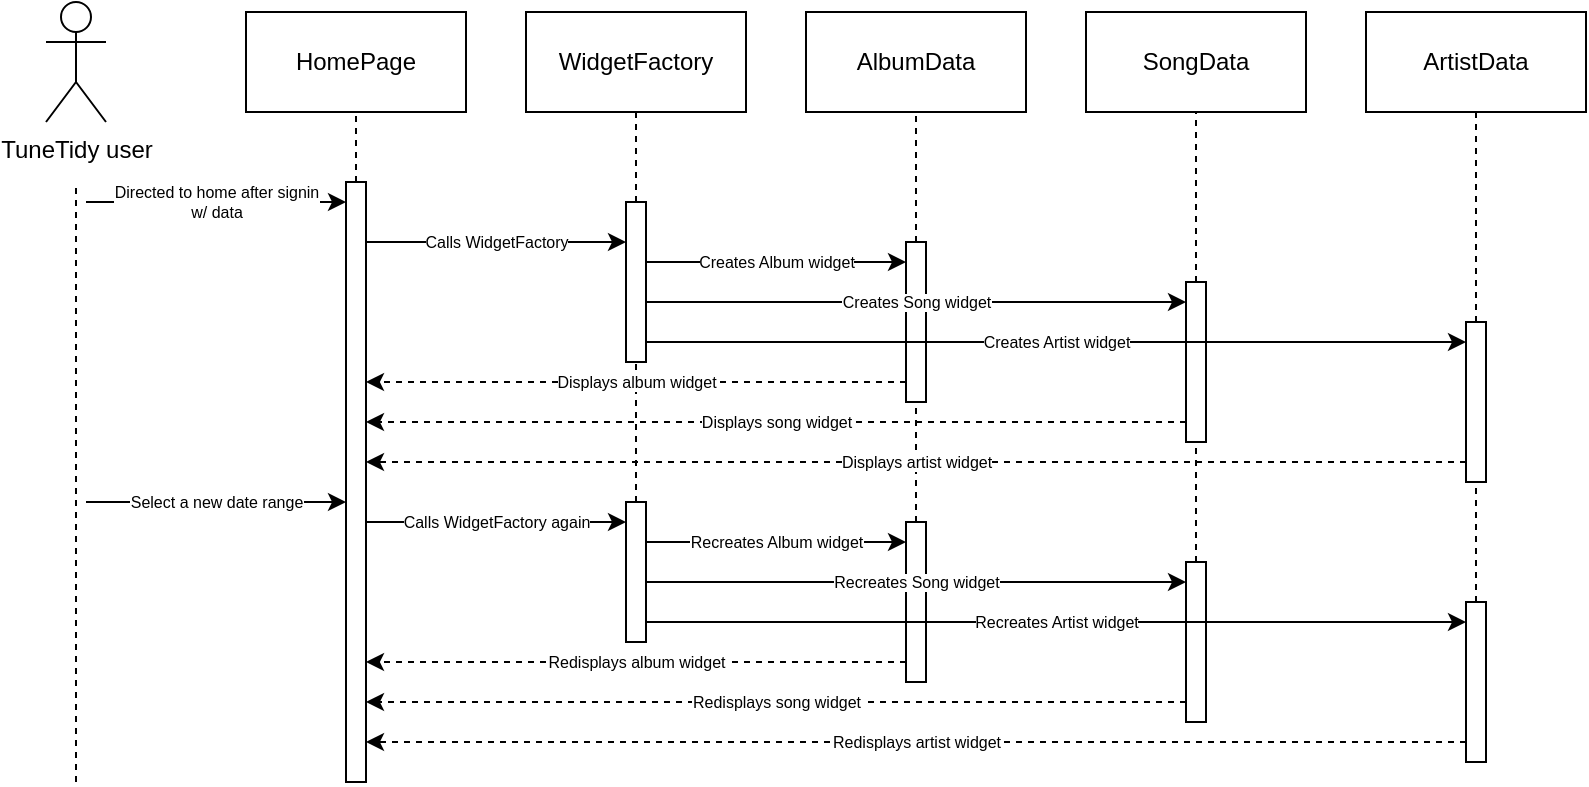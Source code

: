 <mxfile version="21.1.2" type="device">
  <diagram name="Page-1" id="2YBvvXClWsGukQMizWep">
    <mxGraphModel dx="980" dy="562" grid="1" gridSize="10" guides="1" tooltips="1" connect="1" arrows="1" fold="1" page="1" pageScale="1" pageWidth="850" pageHeight="1100" math="0" shadow="0">
      <root>
        <mxCell id="0" />
        <mxCell id="1" parent="0" />
        <mxCell id="E98mA0hf0uhJdHvam1qt-5" value="TuneTidy user" style="shape=umlActor;verticalLabelPosition=bottom;verticalAlign=top;html=1;outlineConnect=0;" parent="1" vertex="1">
          <mxGeometry x="160" y="30" width="30" height="60" as="geometry" />
        </mxCell>
        <mxCell id="E98mA0hf0uhJdHvam1qt-7" value="HomePage" style="html=1;whiteSpace=wrap;" parent="1" vertex="1">
          <mxGeometry x="260" y="35" width="110" height="50" as="geometry" />
        </mxCell>
        <mxCell id="E98mA0hf0uhJdHvam1qt-9" value="AlbumData" style="html=1;whiteSpace=wrap;" parent="1" vertex="1">
          <mxGeometry x="540" y="35" width="110" height="50" as="geometry" />
        </mxCell>
        <mxCell id="E98mA0hf0uhJdHvam1qt-12" value="" style="endArrow=none;dashed=1;html=1;rounded=0;" parent="1" edge="1">
          <mxGeometry width="50" height="50" relative="1" as="geometry">
            <mxPoint x="175" y="420" as="sourcePoint" />
            <mxPoint x="175" y="120" as="targetPoint" />
          </mxGeometry>
        </mxCell>
        <mxCell id="E98mA0hf0uhJdHvam1qt-13" value="" style="endArrow=none;dashed=1;html=1;rounded=0;entryX=0.5;entryY=1;entryDx=0;entryDy=0;" parent="1" target="E98mA0hf0uhJdHvam1qt-7" edge="1" source="4cCIE7STCx5JLXTlckev-36">
          <mxGeometry width="50" height="50" relative="1" as="geometry">
            <mxPoint x="315" y="440" as="sourcePoint" />
            <mxPoint x="314.76" y="120" as="targetPoint" />
          </mxGeometry>
        </mxCell>
        <mxCell id="E98mA0hf0uhJdHvam1qt-15" value="" style="endArrow=none;dashed=1;html=1;rounded=0;entryX=0.5;entryY=1;entryDx=0;entryDy=0;" parent="1" target="E98mA0hf0uhJdHvam1qt-9" edge="1" source="4cCIE7STCx5JLXTlckev-42">
          <mxGeometry width="50" height="50" relative="1" as="geometry">
            <mxPoint x="595" y="440" as="sourcePoint" />
            <mxPoint x="600" y="85" as="targetPoint" />
          </mxGeometry>
        </mxCell>
        <mxCell id="E98mA0hf0uhJdHvam1qt-17" value="" style="endArrow=classic;html=1;rounded=0;" parent="1" edge="1">
          <mxGeometry relative="1" as="geometry">
            <mxPoint x="180" y="130" as="sourcePoint" />
            <mxPoint x="310" y="130" as="targetPoint" />
          </mxGeometry>
        </mxCell>
        <mxCell id="E98mA0hf0uhJdHvam1qt-18" value="&lt;font style=&quot;font-size: 8px;&quot;&gt;Directed to home after signin&lt;br&gt;w/ data&lt;br&gt;&lt;/font&gt;" style="edgeLabel;resizable=0;html=1;align=center;verticalAlign=middle;fontSize=8;" parent="E98mA0hf0uhJdHvam1qt-17" connectable="0" vertex="1">
          <mxGeometry relative="1" as="geometry" />
        </mxCell>
        <mxCell id="E98mA0hf0uhJdHvam1qt-29" value="WidgetFactory" style="html=1;whiteSpace=wrap;" parent="1" vertex="1">
          <mxGeometry x="400" y="35" width="110" height="50" as="geometry" />
        </mxCell>
        <mxCell id="E98mA0hf0uhJdHvam1qt-30" value="" style="endArrow=none;dashed=1;html=1;rounded=0;entryX=0.5;entryY=1;entryDx=0;entryDy=0;" parent="1" target="E98mA0hf0uhJdHvam1qt-29" edge="1" source="4cCIE7STCx5JLXTlckev-38">
          <mxGeometry width="50" height="50" relative="1" as="geometry">
            <mxPoint x="455" y="440" as="sourcePoint" />
            <mxPoint x="460" y="85" as="targetPoint" />
          </mxGeometry>
        </mxCell>
        <mxCell id="4cCIE7STCx5JLXTlckev-1" value="" style="endArrow=classic;html=1;rounded=0;" edge="1" parent="1">
          <mxGeometry relative="1" as="geometry">
            <mxPoint x="320" y="150" as="sourcePoint" />
            <mxPoint x="450" y="150" as="targetPoint" />
          </mxGeometry>
        </mxCell>
        <mxCell id="4cCIE7STCx5JLXTlckev-2" value="&lt;font style=&quot;font-size: 8px;&quot;&gt;Calls WidgetFactory&lt;br&gt;&lt;/font&gt;" style="edgeLabel;resizable=0;html=1;align=center;verticalAlign=middle;fontSize=8;" connectable="0" vertex="1" parent="4cCIE7STCx5JLXTlckev-1">
          <mxGeometry relative="1" as="geometry" />
        </mxCell>
        <mxCell id="4cCIE7STCx5JLXTlckev-3" value="SongData" style="html=1;whiteSpace=wrap;" vertex="1" parent="1">
          <mxGeometry x="680" y="35" width="110" height="50" as="geometry" />
        </mxCell>
        <mxCell id="4cCIE7STCx5JLXTlckev-4" value="" style="endArrow=none;dashed=1;html=1;rounded=0;entryX=0.5;entryY=1;entryDx=0;entryDy=0;" edge="1" target="4cCIE7STCx5JLXTlckev-3" parent="1" source="4cCIE7STCx5JLXTlckev-45">
          <mxGeometry width="50" height="50" relative="1" as="geometry">
            <mxPoint x="735" y="440" as="sourcePoint" />
            <mxPoint x="740" y="85" as="targetPoint" />
          </mxGeometry>
        </mxCell>
        <mxCell id="4cCIE7STCx5JLXTlckev-5" value="ArtistData" style="html=1;whiteSpace=wrap;" vertex="1" parent="1">
          <mxGeometry x="820" y="35" width="110" height="50" as="geometry" />
        </mxCell>
        <mxCell id="4cCIE7STCx5JLXTlckev-6" value="" style="endArrow=none;dashed=1;html=1;rounded=0;entryX=0.5;entryY=1;entryDx=0;entryDy=0;" edge="1" target="4cCIE7STCx5JLXTlckev-5" parent="1" source="4cCIE7STCx5JLXTlckev-49">
          <mxGeometry width="50" height="50" relative="1" as="geometry">
            <mxPoint x="875" y="440" as="sourcePoint" />
            <mxPoint x="880" y="85" as="targetPoint" />
          </mxGeometry>
        </mxCell>
        <mxCell id="4cCIE7STCx5JLXTlckev-7" value="" style="endArrow=classic;html=1;rounded=0;" edge="1" parent="1">
          <mxGeometry relative="1" as="geometry">
            <mxPoint x="460" y="160" as="sourcePoint" />
            <mxPoint x="590" y="160" as="targetPoint" />
          </mxGeometry>
        </mxCell>
        <mxCell id="4cCIE7STCx5JLXTlckev-8" value="&lt;font style=&quot;font-size: 8px;&quot;&gt;Creates Album widget&lt;br&gt;&lt;/font&gt;" style="edgeLabel;resizable=0;html=1;align=center;verticalAlign=middle;fontSize=8;" connectable="0" vertex="1" parent="4cCIE7STCx5JLXTlckev-7">
          <mxGeometry relative="1" as="geometry" />
        </mxCell>
        <mxCell id="4cCIE7STCx5JLXTlckev-17" value="" style="endArrow=classic;html=1;rounded=0;dashed=1;" edge="1" parent="1">
          <mxGeometry relative="1" as="geometry">
            <mxPoint x="730" y="240" as="sourcePoint" />
            <mxPoint x="320" y="240" as="targetPoint" />
          </mxGeometry>
        </mxCell>
        <mxCell id="4cCIE7STCx5JLXTlckev-18" value="&lt;font style=&quot;font-size: 8px;&quot;&gt;Displays song widget&lt;br&gt;&lt;/font&gt;" style="edgeLabel;resizable=0;html=1;align=center;verticalAlign=middle;fontSize=8;" connectable="0" vertex="1" parent="4cCIE7STCx5JLXTlckev-17">
          <mxGeometry relative="1" as="geometry" />
        </mxCell>
        <mxCell id="4cCIE7STCx5JLXTlckev-19" value="" style="endArrow=classic;html=1;rounded=0;" edge="1" parent="1">
          <mxGeometry relative="1" as="geometry">
            <mxPoint x="180" y="280" as="sourcePoint" />
            <mxPoint x="310" y="280" as="targetPoint" />
          </mxGeometry>
        </mxCell>
        <mxCell id="4cCIE7STCx5JLXTlckev-20" value="&lt;font style=&quot;font-size: 8px;&quot;&gt;Select a new date range&lt;br&gt;&lt;/font&gt;" style="edgeLabel;resizable=0;html=1;align=center;verticalAlign=middle;fontSize=8;" connectable="0" vertex="1" parent="4cCIE7STCx5JLXTlckev-19">
          <mxGeometry relative="1" as="geometry" />
        </mxCell>
        <mxCell id="4cCIE7STCx5JLXTlckev-21" value="" style="endArrow=classic;html=1;rounded=0;" edge="1" parent="1">
          <mxGeometry relative="1" as="geometry">
            <mxPoint x="320" y="290" as="sourcePoint" />
            <mxPoint x="450" y="290" as="targetPoint" />
          </mxGeometry>
        </mxCell>
        <mxCell id="4cCIE7STCx5JLXTlckev-22" value="&lt;font style=&quot;font-size: 8px;&quot;&gt;Calls WidgetFactory again&lt;br&gt;&lt;/font&gt;" style="edgeLabel;resizable=0;html=1;align=center;verticalAlign=middle;fontSize=8;" connectable="0" vertex="1" parent="4cCIE7STCx5JLXTlckev-21">
          <mxGeometry relative="1" as="geometry" />
        </mxCell>
        <mxCell id="4cCIE7STCx5JLXTlckev-23" value="" style="endArrow=classic;html=1;rounded=0;" edge="1" parent="1">
          <mxGeometry relative="1" as="geometry">
            <mxPoint x="460" y="300" as="sourcePoint" />
            <mxPoint x="590" y="300" as="targetPoint" />
          </mxGeometry>
        </mxCell>
        <mxCell id="4cCIE7STCx5JLXTlckev-24" value="&lt;font style=&quot;font-size: 8px;&quot;&gt;Recreates Album widget&lt;br&gt;&lt;/font&gt;" style="edgeLabel;resizable=0;html=1;align=center;verticalAlign=middle;fontSize=8;" connectable="0" vertex="1" parent="4cCIE7STCx5JLXTlckev-23">
          <mxGeometry relative="1" as="geometry" />
        </mxCell>
        <mxCell id="4cCIE7STCx5JLXTlckev-32" value="" style="endArrow=classic;html=1;rounded=0;dashed=1;" edge="1" parent="1">
          <mxGeometry relative="1" as="geometry">
            <mxPoint x="730" y="380" as="sourcePoint" />
            <mxPoint x="320" y="380" as="targetPoint" />
          </mxGeometry>
        </mxCell>
        <mxCell id="4cCIE7STCx5JLXTlckev-33" value="&lt;font style=&quot;font-size: 8px;&quot;&gt;Redisplays song widget&lt;br&gt;&lt;/font&gt;" style="edgeLabel;resizable=0;html=1;align=center;verticalAlign=middle;fontSize=8;" connectable="0" vertex="1" parent="4cCIE7STCx5JLXTlckev-32">
          <mxGeometry relative="1" as="geometry" />
        </mxCell>
        <mxCell id="4cCIE7STCx5JLXTlckev-34" value="" style="endArrow=classic;html=1;rounded=0;dashed=1;" edge="1" parent="1">
          <mxGeometry relative="1" as="geometry">
            <mxPoint x="870" y="400" as="sourcePoint" />
            <mxPoint x="320" y="400" as="targetPoint" />
          </mxGeometry>
        </mxCell>
        <mxCell id="4cCIE7STCx5JLXTlckev-35" value="&lt;font style=&quot;font-size: 8px;&quot;&gt;Redisplays artist widget&lt;br&gt;&lt;/font&gt;" style="edgeLabel;resizable=0;html=1;align=center;verticalAlign=middle;fontSize=8;" connectable="0" vertex="1" parent="4cCIE7STCx5JLXTlckev-34">
          <mxGeometry relative="1" as="geometry" />
        </mxCell>
        <mxCell id="4cCIE7STCx5JLXTlckev-36" value="" style="html=1;points=[];perimeter=orthogonalPerimeter;outlineConnect=0;targetShapes=umlLifeline;portConstraint=eastwest;newEdgeStyle={&quot;edgeStyle&quot;:&quot;elbowEdgeStyle&quot;,&quot;elbow&quot;:&quot;vertical&quot;,&quot;curved&quot;:0,&quot;rounded&quot;:0};" vertex="1" parent="1">
          <mxGeometry x="310" y="120" width="10" height="300" as="geometry" />
        </mxCell>
        <mxCell id="4cCIE7STCx5JLXTlckev-39" value="" style="endArrow=none;dashed=1;html=1;rounded=0;entryX=0.5;entryY=1;entryDx=0;entryDy=0;" edge="1" parent="1" source="4cCIE7STCx5JLXTlckev-40" target="4cCIE7STCx5JLXTlckev-38">
          <mxGeometry width="50" height="50" relative="1" as="geometry">
            <mxPoint x="455" y="440" as="sourcePoint" />
            <mxPoint x="455" y="85" as="targetPoint" />
          </mxGeometry>
        </mxCell>
        <mxCell id="4cCIE7STCx5JLXTlckev-38" value="" style="html=1;points=[];perimeter=orthogonalPerimeter;outlineConnect=0;targetShapes=umlLifeline;portConstraint=eastwest;newEdgeStyle={&quot;edgeStyle&quot;:&quot;elbowEdgeStyle&quot;,&quot;elbow&quot;:&quot;vertical&quot;,&quot;curved&quot;:0,&quot;rounded&quot;:0};" vertex="1" parent="1">
          <mxGeometry x="450" y="130" width="10" height="80" as="geometry" />
        </mxCell>
        <mxCell id="4cCIE7STCx5JLXTlckev-40" value="" style="html=1;points=[];perimeter=orthogonalPerimeter;outlineConnect=0;targetShapes=umlLifeline;portConstraint=eastwest;newEdgeStyle={&quot;edgeStyle&quot;:&quot;elbowEdgeStyle&quot;,&quot;elbow&quot;:&quot;vertical&quot;,&quot;curved&quot;:0,&quot;rounded&quot;:0};" vertex="1" parent="1">
          <mxGeometry x="450" y="280" width="10" height="70" as="geometry" />
        </mxCell>
        <mxCell id="4cCIE7STCx5JLXTlckev-30" value="" style="endArrow=classic;html=1;rounded=0;dashed=1;" edge="1" parent="1">
          <mxGeometry relative="1" as="geometry">
            <mxPoint x="590" y="360" as="sourcePoint" />
            <mxPoint x="320" y="360" as="targetPoint" />
          </mxGeometry>
        </mxCell>
        <mxCell id="4cCIE7STCx5JLXTlckev-31" value="&lt;font style=&quot;font-size: 8px;&quot;&gt;Redisplays album widget&lt;br&gt;&lt;/font&gt;" style="edgeLabel;resizable=0;html=1;align=center;verticalAlign=middle;fontSize=8;" connectable="0" vertex="1" parent="4cCIE7STCx5JLXTlckev-30">
          <mxGeometry relative="1" as="geometry" />
        </mxCell>
        <mxCell id="4cCIE7STCx5JLXTlckev-15" value="" style="endArrow=classic;html=1;rounded=0;dashed=1;" edge="1" parent="1">
          <mxGeometry relative="1" as="geometry">
            <mxPoint x="590" y="220" as="sourcePoint" />
            <mxPoint x="320" y="220" as="targetPoint" />
          </mxGeometry>
        </mxCell>
        <mxCell id="4cCIE7STCx5JLXTlckev-16" value="&lt;font style=&quot;font-size: 8px;&quot;&gt;Displays album widget&lt;br&gt;&lt;/font&gt;" style="edgeLabel;resizable=0;html=1;align=center;verticalAlign=middle;fontSize=8;" connectable="0" vertex="1" parent="4cCIE7STCx5JLXTlckev-15">
          <mxGeometry relative="1" as="geometry" />
        </mxCell>
        <mxCell id="4cCIE7STCx5JLXTlckev-43" value="" style="endArrow=none;dashed=1;html=1;rounded=0;entryX=0.5;entryY=1;entryDx=0;entryDy=0;" edge="1" parent="1" source="4cCIE7STCx5JLXTlckev-44" target="4cCIE7STCx5JLXTlckev-42">
          <mxGeometry width="50" height="50" relative="1" as="geometry">
            <mxPoint x="595" y="440" as="sourcePoint" />
            <mxPoint x="595" y="85" as="targetPoint" />
          </mxGeometry>
        </mxCell>
        <mxCell id="4cCIE7STCx5JLXTlckev-42" value="" style="html=1;points=[];perimeter=orthogonalPerimeter;outlineConnect=0;targetShapes=umlLifeline;portConstraint=eastwest;newEdgeStyle={&quot;edgeStyle&quot;:&quot;elbowEdgeStyle&quot;,&quot;elbow&quot;:&quot;vertical&quot;,&quot;curved&quot;:0,&quot;rounded&quot;:0};" vertex="1" parent="1">
          <mxGeometry x="590" y="150" width="10" height="80" as="geometry" />
        </mxCell>
        <mxCell id="4cCIE7STCx5JLXTlckev-46" value="" style="endArrow=none;dashed=1;html=1;rounded=0;entryX=0.5;entryY=1;entryDx=0;entryDy=0;" edge="1" parent="1" source="4cCIE7STCx5JLXTlckev-47" target="4cCIE7STCx5JLXTlckev-45">
          <mxGeometry width="50" height="50" relative="1" as="geometry">
            <mxPoint x="735" y="440" as="sourcePoint" />
            <mxPoint x="735" y="85" as="targetPoint" />
          </mxGeometry>
        </mxCell>
        <mxCell id="4cCIE7STCx5JLXTlckev-45" value="" style="html=1;points=[];perimeter=orthogonalPerimeter;outlineConnect=0;targetShapes=umlLifeline;portConstraint=eastwest;newEdgeStyle={&quot;edgeStyle&quot;:&quot;elbowEdgeStyle&quot;,&quot;elbow&quot;:&quot;vertical&quot;,&quot;curved&quot;:0,&quot;rounded&quot;:0};" vertex="1" parent="1">
          <mxGeometry x="730" y="170" width="10" height="80" as="geometry" />
        </mxCell>
        <mxCell id="4cCIE7STCx5JLXTlckev-47" value="" style="html=1;points=[];perimeter=orthogonalPerimeter;outlineConnect=0;targetShapes=umlLifeline;portConstraint=eastwest;newEdgeStyle={&quot;edgeStyle&quot;:&quot;elbowEdgeStyle&quot;,&quot;elbow&quot;:&quot;vertical&quot;,&quot;curved&quot;:0,&quot;rounded&quot;:0};" vertex="1" parent="1">
          <mxGeometry x="730" y="310" width="10" height="80" as="geometry" />
        </mxCell>
        <mxCell id="4cCIE7STCx5JLXTlckev-50" value="" style="endArrow=none;dashed=1;html=1;rounded=0;entryX=0.5;entryY=1;entryDx=0;entryDy=0;" edge="1" parent="1" source="4cCIE7STCx5JLXTlckev-51" target="4cCIE7STCx5JLXTlckev-49">
          <mxGeometry width="50" height="50" relative="1" as="geometry">
            <mxPoint x="875" y="440" as="sourcePoint" />
            <mxPoint x="875" y="85" as="targetPoint" />
          </mxGeometry>
        </mxCell>
        <mxCell id="4cCIE7STCx5JLXTlckev-49" value="" style="html=1;points=[];perimeter=orthogonalPerimeter;outlineConnect=0;targetShapes=umlLifeline;portConstraint=eastwest;newEdgeStyle={&quot;edgeStyle&quot;:&quot;elbowEdgeStyle&quot;,&quot;elbow&quot;:&quot;vertical&quot;,&quot;curved&quot;:0,&quot;rounded&quot;:0};" vertex="1" parent="1">
          <mxGeometry x="870" y="190" width="10" height="80" as="geometry" />
        </mxCell>
        <mxCell id="4cCIE7STCx5JLXTlckev-51" value="" style="html=1;points=[];perimeter=orthogonalPerimeter;outlineConnect=0;targetShapes=umlLifeline;portConstraint=eastwest;newEdgeStyle={&quot;edgeStyle&quot;:&quot;elbowEdgeStyle&quot;,&quot;elbow&quot;:&quot;vertical&quot;,&quot;curved&quot;:0,&quot;rounded&quot;:0};" vertex="1" parent="1">
          <mxGeometry x="870" y="330" width="10" height="80" as="geometry" />
        </mxCell>
        <mxCell id="4cCIE7STCx5JLXTlckev-9" value="" style="endArrow=classic;html=1;rounded=0;" edge="1" parent="1">
          <mxGeometry relative="1" as="geometry">
            <mxPoint x="460" y="180" as="sourcePoint" />
            <mxPoint x="730" y="180" as="targetPoint" />
          </mxGeometry>
        </mxCell>
        <mxCell id="4cCIE7STCx5JLXTlckev-10" value="&lt;font style=&quot;font-size: 8px;&quot;&gt;Creates Song widget&lt;br&gt;&lt;/font&gt;" style="edgeLabel;resizable=0;html=1;align=center;verticalAlign=middle;fontSize=8;" connectable="0" vertex="1" parent="4cCIE7STCx5JLXTlckev-9">
          <mxGeometry relative="1" as="geometry" />
        </mxCell>
        <mxCell id="4cCIE7STCx5JLXTlckev-13" value="" style="endArrow=classic;html=1;rounded=0;dashed=1;" edge="1" parent="1">
          <mxGeometry relative="1" as="geometry">
            <mxPoint x="870" y="260" as="sourcePoint" />
            <mxPoint x="320" y="260" as="targetPoint" />
          </mxGeometry>
        </mxCell>
        <mxCell id="4cCIE7STCx5JLXTlckev-14" value="&lt;font style=&quot;font-size: 8px;&quot;&gt;Displays artist widget&lt;br&gt;&lt;/font&gt;" style="edgeLabel;resizable=0;html=1;align=center;verticalAlign=middle;fontSize=8;" connectable="0" vertex="1" parent="4cCIE7STCx5JLXTlckev-13">
          <mxGeometry relative="1" as="geometry" />
        </mxCell>
        <mxCell id="4cCIE7STCx5JLXTlckev-44" value="" style="html=1;points=[];perimeter=orthogonalPerimeter;outlineConnect=0;targetShapes=umlLifeline;portConstraint=eastwest;newEdgeStyle={&quot;edgeStyle&quot;:&quot;elbowEdgeStyle&quot;,&quot;elbow&quot;:&quot;vertical&quot;,&quot;curved&quot;:0,&quot;rounded&quot;:0};" vertex="1" parent="1">
          <mxGeometry x="590" y="290" width="10" height="80" as="geometry" />
        </mxCell>
        <mxCell id="4cCIE7STCx5JLXTlckev-26" value="" style="endArrow=classic;html=1;rounded=0;" edge="1" parent="1">
          <mxGeometry relative="1" as="geometry">
            <mxPoint x="460" y="320" as="sourcePoint" />
            <mxPoint x="730" y="320" as="targetPoint" />
          </mxGeometry>
        </mxCell>
        <mxCell id="4cCIE7STCx5JLXTlckev-27" value="&lt;font style=&quot;font-size: 8px;&quot;&gt;Recreates Song widget&lt;br&gt;&lt;/font&gt;" style="edgeLabel;resizable=0;html=1;align=center;verticalAlign=middle;fontSize=8;" connectable="0" vertex="1" parent="4cCIE7STCx5JLXTlckev-26">
          <mxGeometry relative="1" as="geometry" />
        </mxCell>
        <mxCell id="4cCIE7STCx5JLXTlckev-28" value="" style="endArrow=classic;html=1;rounded=0;" edge="1" parent="1">
          <mxGeometry relative="1" as="geometry">
            <mxPoint x="460" y="340" as="sourcePoint" />
            <mxPoint x="870" y="340" as="targetPoint" />
          </mxGeometry>
        </mxCell>
        <mxCell id="4cCIE7STCx5JLXTlckev-29" value="&lt;font style=&quot;font-size: 8px;&quot;&gt;Recreates Artist widget&lt;br&gt;&lt;/font&gt;" style="edgeLabel;resizable=0;html=1;align=center;verticalAlign=middle;fontSize=8;" connectable="0" vertex="1" parent="4cCIE7STCx5JLXTlckev-28">
          <mxGeometry relative="1" as="geometry" />
        </mxCell>
        <mxCell id="4cCIE7STCx5JLXTlckev-11" value="" style="endArrow=classic;html=1;rounded=0;" edge="1" parent="1">
          <mxGeometry relative="1" as="geometry">
            <mxPoint x="460" y="200" as="sourcePoint" />
            <mxPoint x="870" y="200" as="targetPoint" />
          </mxGeometry>
        </mxCell>
        <mxCell id="4cCIE7STCx5JLXTlckev-12" value="&lt;font style=&quot;font-size: 8px;&quot;&gt;Creates Artist widget&lt;br&gt;&lt;/font&gt;" style="edgeLabel;resizable=0;html=1;align=center;verticalAlign=middle;fontSize=8;" connectable="0" vertex="1" parent="4cCIE7STCx5JLXTlckev-11">
          <mxGeometry relative="1" as="geometry" />
        </mxCell>
      </root>
    </mxGraphModel>
  </diagram>
</mxfile>
